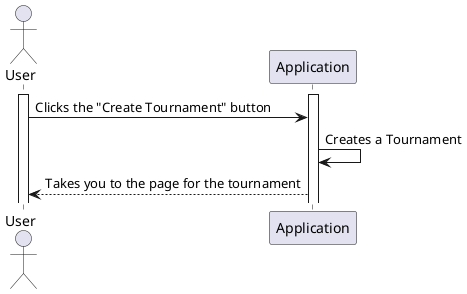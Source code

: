 @startuml createTournament

actor User as U
participant Application as A

activate U
activate A

U->A: Clicks the "Create Tournament" button
A->A: Creates a Tournament
A-->U: Takes you to the page for the tournament



@enduml